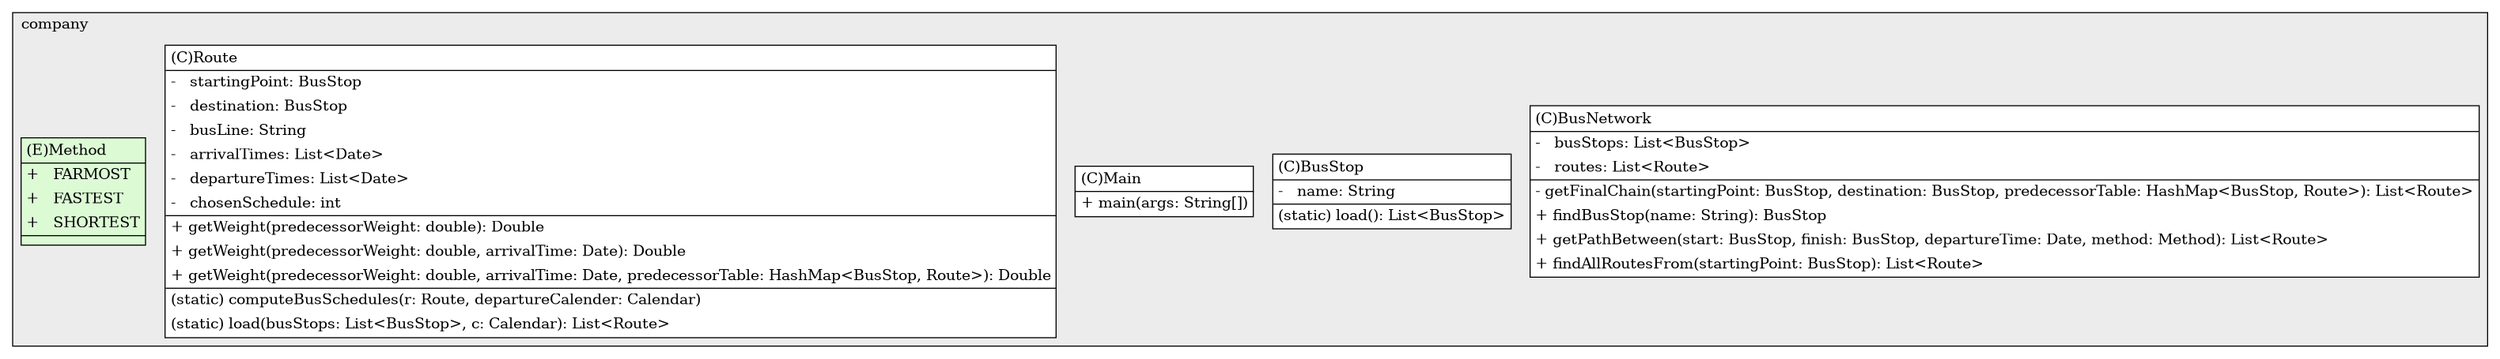 @startuml

/' diagram meta data start
config=StructureConfiguration;
{
  "projectClassification": {
    "searchMode": "OpenProject", // OpenProject, AllProjects
    "includedProjects": "",
    "pathEndKeywords": "*.impl",
    "isClientPath": "",
    "isClientName": "",
    "isTestPath": "",
    "isTestName": "",
    "isMappingPath": "",
    "isMappingName": "",
    "isDataAccessPath": "",
    "isDataAccessName": "",
    "isDataStructurePath": "",
    "isDataStructureName": "",
    "isInterfaceStructuresPath": "",
    "isInterfaceStructuresName": "",
    "isEntryPointPath": "",
    "isEntryPointName": "",
    "treatFinalFieldsAsMandatory": false
  },
  "graphRestriction": {
    "classPackageExcludeFilter": "",
    "classPackageIncludeFilter": "",
    "classNameExcludeFilter": "",
    "classNameIncludeFilter": "",
    "methodNameExcludeFilter": "",
    "methodNameIncludeFilter": "",
    "removeByInheritance": "", // inheritance/annotation based filtering is done in a second step
    "removeByAnnotation": "",
    "removeByClassPackage": "", // cleanup the graph after inheritance/annotation based filtering is done
    "removeByClassName": "",
    "cutMappings": false,
    "cutEnum": true,
    "cutTests": true,
    "cutClient": true,
    "cutDataAccess": false,
    "cutInterfaceStructures": false,
    "cutDataStructures": false,
    "cutGetterAndSetter": true,
    "cutConstructors": true
  },
  "graphTraversal": {
    "forwardDepth": 6,
    "backwardDepth": 6,
    "classPackageExcludeFilter": "",
    "classPackageIncludeFilter": "",
    "classNameExcludeFilter": "",
    "classNameIncludeFilter": "",
    "methodNameExcludeFilter": "",
    "methodNameIncludeFilter": "",
    "hideMappings": false,
    "hideDataStructures": false,
    "hidePrivateMethods": true,
    "hideInterfaceCalls": true, // indirection: implementation -> interface (is hidden) -> implementation
    "onlyShowApplicationEntryPoints": false, // root node is included
    "useMethodCallsForStructureDiagram": "ForwardOnly" // ForwardOnly, BothDirections, No
  },
  "details": {
    "aggregation": "GroupByClass", // ByClass, GroupByClass, None
    "showClassGenericTypes": true,
    "showMethods": true,
    "showMethodParameterNames": true,
    "showMethodParameterTypes": true,
    "showMethodReturnType": true,
    "showPackageLevels": 2,
    "showDetailedClassStructure": true
  },
  "rootClass": "com.company.Main",
  "extensionCallbackMethod": "" // qualified.class.name#methodName - signature: public static String method(String)
}
diagram meta data end '/



digraph g {
    rankdir="TB"
    splines=polyline
    

'nodes 
subgraph cluster_950484093 { 
   	label=company
	labeljust=l
	fillcolor="#ececec"
	style=filled
   
   BusNetwork2071347952[
	label=<<TABLE BORDER="1" CELLBORDER="0" CELLPADDING="4" CELLSPACING="0">
<TR><TD ALIGN="LEFT" >(C)BusNetwork</TD></TR>
<HR/>
<TR><TD ALIGN="LEFT" >-   busStops: List&lt;BusStop&gt; </TD></TR>
<TR><TD ALIGN="LEFT" >-   routes: List&lt;Route&gt; </TD></TR>
<HR/>
<TR><TD ALIGN="LEFT" >- getFinalChain(startingPoint: BusStop, destination: BusStop, predecessorTable: HashMap&lt;BusStop, Route&gt;): List&lt;Route&gt;</TD></TR>
<TR><TD ALIGN="LEFT" >+ findBusStop(name: String): BusStop</TD></TR>
<TR><TD ALIGN="LEFT" >+ getPathBetween(start: BusStop, finish: BusStop, departureTime: Date, method: Method): List&lt;Route&gt;</TD></TR>
<TR><TD ALIGN="LEFT" >+ findAllRoutesFrom(startingPoint: BusStop): List&lt;Route&gt;</TD></TR>
</TABLE>>
	style=filled
	margin=0
	shape=plaintext
	fillcolor="#FFFFFF"
];

BusStop2071347952[
	label=<<TABLE BORDER="1" CELLBORDER="0" CELLPADDING="4" CELLSPACING="0">
<TR><TD ALIGN="LEFT" >(C)BusStop</TD></TR>
<HR/>
<TR><TD ALIGN="LEFT" >-   name: String</TD></TR>
<HR/>
<TR><TD ALIGN="LEFT" >(static) load(): List&lt;BusStop&gt;</TD></TR>
</TABLE>>
	style=filled
	margin=0
	shape=plaintext
	fillcolor="#FFFFFF"
];

Main2071347952[
	label=<<TABLE BORDER="1" CELLBORDER="0" CELLPADDING="4" CELLSPACING="0">
<TR><TD ALIGN="LEFT" >(C)Main</TD></TR>
<HR/>
<TR><TD ALIGN="LEFT" >+ main(args: String[])</TD></TR>
</TABLE>>
	style=filled
	margin=0
	shape=plaintext
	fillcolor="#FFFFFF"
];

Route2071347952[
	label=<<TABLE BORDER="1" CELLBORDER="0" CELLPADDING="4" CELLSPACING="0">
<TR><TD ALIGN="LEFT" >(C)Route</TD></TR>
<HR/>
<TR><TD ALIGN="LEFT" >-   startingPoint: BusStop </TD></TR>
<TR><TD ALIGN="LEFT" >-   destination: BusStop </TD></TR>
<TR><TD ALIGN="LEFT" >-   busLine: String</TD></TR>
<TR><TD ALIGN="LEFT" >-   arrivalTimes: List&lt;Date&gt; </TD></TR>
<TR><TD ALIGN="LEFT" >-   departureTimes: List&lt;Date&gt; </TD></TR>
<TR><TD ALIGN="LEFT" >-   chosenSchedule: int </TD></TR>

<HR/>
<!-- <TR><TD ALIGN="LEFT" >- addArrivalTime(t: Date)</TD></TR> -->
<!--<TR><TD ALIGN="LEFT" >- addDepartureTime(t: Date)</TD></TR> -->
<TR><TD ALIGN="LEFT" >+ getWeight(predecessorWeight: double): Double</TD></TR>
<TR><TD ALIGN="LEFT" >+ getWeight(predecessorWeight: double, arrivalTime: Date): Double</TD></TR>
<TR><TD ALIGN="LEFT" >+ getWeight(predecessorWeight: double, arrivalTime: Date, predecessorTable: HashMap&lt;BusStop, Route&gt;): Double</TD></TR>

<HR/>
<TR><TD ALIGN="LEFT" >(static) computeBusSchedules(r: Route, departureCalender: Calendar)</TD></TR>
<TR><TD ALIGN="LEFT" >(static) load(busStops: List&lt;BusStop&gt;, c: Calendar): List&lt;Route&gt;</TD></TR>
</TABLE>>
	style=filled
	margin=0
	shape=plaintext
	fillcolor="#FFFFFF"
];

   Method2071347952[
	label=<<TABLE BORDER="1" CELLBORDER="0" CELLPADDING="4" CELLSPACING="0">
<TR><TD ALIGN="LEFT" >(E)Method</TD></TR>
<HR/>
<TR><TD ALIGN="LEFT" >+   FARMOST</TD></TR>
<TR><TD ALIGN="LEFT" >+   FASTEST</TD></TR>
<TR><TD ALIGN="LEFT" >+   SHORTEST</TD></TR>
<HR/>
<TR><TD ALIGN="LEFT" ></TD></TR>
</TABLE>>
	style=filled
	margin=0
	shape=plaintext
	fillcolor="#DCFBD5"
];
}
    
}
@enduml